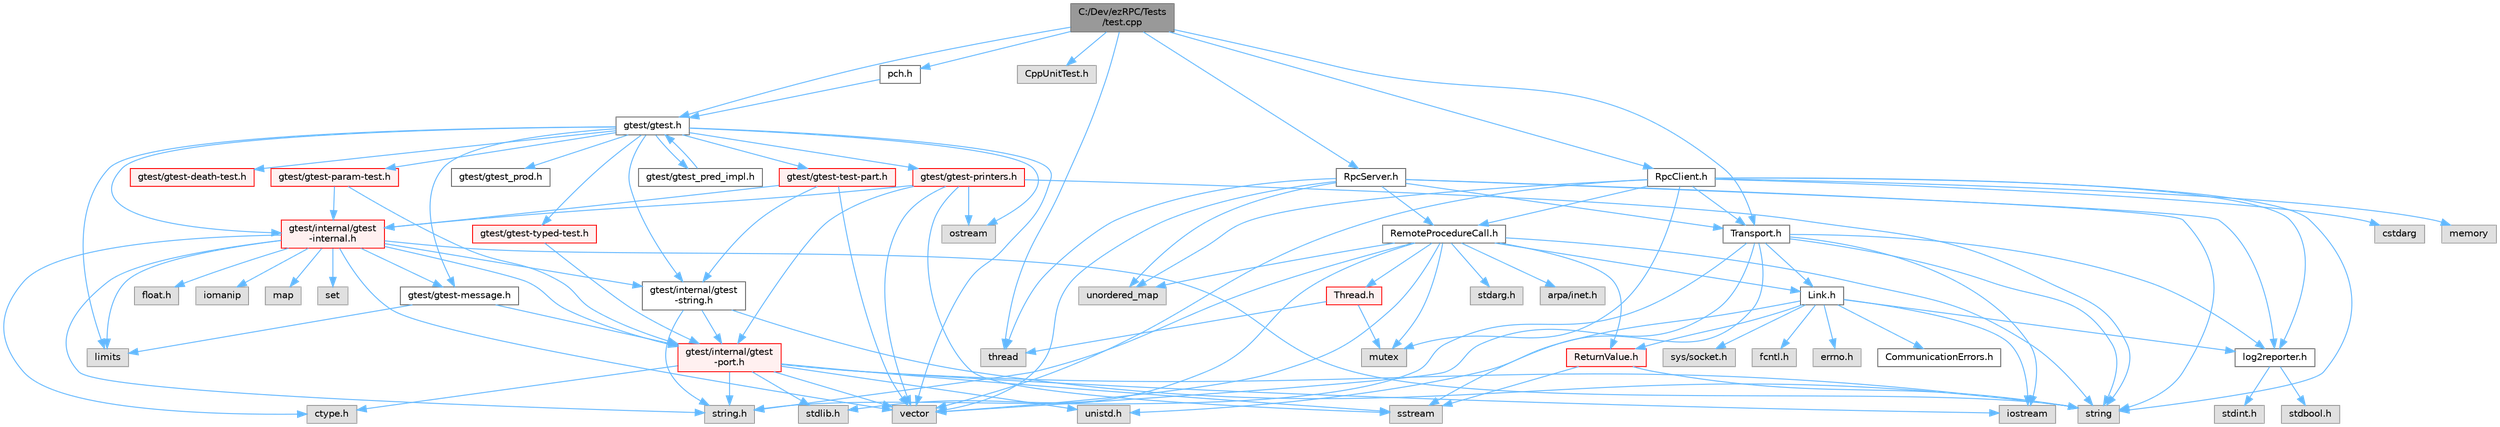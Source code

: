 digraph "C:/Dev/ezRPC/Tests/test.cpp"
{
 // LATEX_PDF_SIZE
  bgcolor="transparent";
  edge [fontname=Helvetica,fontsize=10,labelfontname=Helvetica,labelfontsize=10];
  node [fontname=Helvetica,fontsize=10,shape=box,height=0.2,width=0.4];
  Node1 [id="Node000001",label="C:/Dev/ezRPC/Tests\l/test.cpp",height=0.2,width=0.4,color="gray40", fillcolor="grey60", style="filled", fontcolor="black",tooltip=" "];
  Node1 -> Node2 [id="edge1_Node000001_Node000002",color="steelblue1",style="solid",tooltip=" "];
  Node2 [id="Node000002",label="pch.h",height=0.2,width=0.4,color="grey40", fillcolor="white", style="filled",URL="$_tests_2pch_8h.html",tooltip=" "];
  Node2 -> Node3 [id="edge2_Node000002_Node000003",color="steelblue1",style="solid",tooltip=" "];
  Node3 [id="Node000003",label="gtest/gtest.h",height=0.2,width=0.4,color="grey40", fillcolor="white", style="filled",URL="$gtest_8h.html",tooltip=" "];
  Node3 -> Node4 [id="edge3_Node000003_Node000004",color="steelblue1",style="solid",tooltip=" "];
  Node4 [id="Node000004",label="limits",height=0.2,width=0.4,color="grey60", fillcolor="#E0E0E0", style="filled",tooltip=" "];
  Node3 -> Node5 [id="edge4_Node000003_Node000005",color="steelblue1",style="solid",tooltip=" "];
  Node5 [id="Node000005",label="ostream",height=0.2,width=0.4,color="grey60", fillcolor="#E0E0E0", style="filled",tooltip=" "];
  Node3 -> Node6 [id="edge5_Node000003_Node000006",color="steelblue1",style="solid",tooltip=" "];
  Node6 [id="Node000006",label="vector",height=0.2,width=0.4,color="grey60", fillcolor="#E0E0E0", style="filled",tooltip=" "];
  Node3 -> Node7 [id="edge6_Node000003_Node000007",color="steelblue1",style="solid",tooltip=" "];
  Node7 [id="Node000007",label="gtest/internal/gtest\l-internal.h",height=0.2,width=0.4,color="red", fillcolor="#FFF0F0", style="filled",URL="$gtest-internal_8h.html",tooltip=" "];
  Node7 -> Node8 [id="edge7_Node000007_Node000008",color="steelblue1",style="solid",tooltip=" "];
  Node8 [id="Node000008",label="gtest/internal/gtest\l-port.h",height=0.2,width=0.4,color="red", fillcolor="#FFF0F0", style="filled",URL="$gtest-port_8h.html",tooltip=" "];
  Node8 -> Node9 [id="edge8_Node000008_Node000009",color="steelblue1",style="solid",tooltip=" "];
  Node9 [id="Node000009",label="ctype.h",height=0.2,width=0.4,color="grey60", fillcolor="#E0E0E0", style="filled",tooltip=" "];
  Node8 -> Node11 [id="edge9_Node000008_Node000011",color="steelblue1",style="solid",tooltip=" "];
  Node11 [id="Node000011",label="stdlib.h",height=0.2,width=0.4,color="grey60", fillcolor="#E0E0E0", style="filled",tooltip=" "];
  Node8 -> Node13 [id="edge10_Node000008_Node000013",color="steelblue1",style="solid",tooltip=" "];
  Node13 [id="Node000013",label="string.h",height=0.2,width=0.4,color="grey60", fillcolor="#E0E0E0", style="filled",tooltip=" "];
  Node8 -> Node16 [id="edge11_Node000008_Node000016",color="steelblue1",style="solid",tooltip=" "];
  Node16 [id="Node000016",label="string",height=0.2,width=0.4,color="grey60", fillcolor="#E0E0E0", style="filled",tooltip=" "];
  Node8 -> Node18 [id="edge12_Node000008_Node000018",color="steelblue1",style="solid",tooltip=" "];
  Node18 [id="Node000018",label="iostream",height=0.2,width=0.4,color="grey60", fillcolor="#E0E0E0", style="filled",tooltip=" "];
  Node8 -> Node19 [id="edge13_Node000008_Node000019",color="steelblue1",style="solid",tooltip=" "];
  Node19 [id="Node000019",label="sstream",height=0.2,width=0.4,color="grey60", fillcolor="#E0E0E0", style="filled",tooltip=" "];
  Node8 -> Node6 [id="edge14_Node000008_Node000006",color="steelblue1",style="solid",tooltip=" "];
  Node8 -> Node23 [id="edge15_Node000008_Node000023",color="steelblue1",style="solid",tooltip=" "];
  Node23 [id="Node000023",label="unistd.h",height=0.2,width=0.4,color="grey60", fillcolor="#E0E0E0", style="filled",tooltip=" "];
  Node7 -> Node9 [id="edge16_Node000007_Node000009",color="steelblue1",style="solid",tooltip=" "];
  Node7 -> Node28 [id="edge17_Node000007_Node000028",color="steelblue1",style="solid",tooltip=" "];
  Node28 [id="Node000028",label="float.h",height=0.2,width=0.4,color="grey60", fillcolor="#E0E0E0", style="filled",tooltip=" "];
  Node7 -> Node13 [id="edge18_Node000007_Node000013",color="steelblue1",style="solid",tooltip=" "];
  Node7 -> Node29 [id="edge19_Node000007_Node000029",color="steelblue1",style="solid",tooltip=" "];
  Node29 [id="Node000029",label="iomanip",height=0.2,width=0.4,color="grey60", fillcolor="#E0E0E0", style="filled",tooltip=" "];
  Node7 -> Node4 [id="edge20_Node000007_Node000004",color="steelblue1",style="solid",tooltip=" "];
  Node7 -> Node30 [id="edge21_Node000007_Node000030",color="steelblue1",style="solid",tooltip=" "];
  Node30 [id="Node000030",label="map",height=0.2,width=0.4,color="grey60", fillcolor="#E0E0E0", style="filled",tooltip=" "];
  Node7 -> Node31 [id="edge22_Node000007_Node000031",color="steelblue1",style="solid",tooltip=" "];
  Node31 [id="Node000031",label="set",height=0.2,width=0.4,color="grey60", fillcolor="#E0E0E0", style="filled",tooltip=" "];
  Node7 -> Node16 [id="edge23_Node000007_Node000016",color="steelblue1",style="solid",tooltip=" "];
  Node7 -> Node6 [id="edge24_Node000007_Node000006",color="steelblue1",style="solid",tooltip=" "];
  Node7 -> Node32 [id="edge25_Node000007_Node000032",color="steelblue1",style="solid",tooltip=" "];
  Node32 [id="Node000032",label="gtest/gtest-message.h",height=0.2,width=0.4,color="grey40", fillcolor="white", style="filled",URL="$gtest-message_8h.html",tooltip=" "];
  Node32 -> Node4 [id="edge26_Node000032_Node000004",color="steelblue1",style="solid",tooltip=" "];
  Node32 -> Node8 [id="edge27_Node000032_Node000008",color="steelblue1",style="solid",tooltip=" "];
  Node7 -> Node34 [id="edge28_Node000007_Node000034",color="steelblue1",style="solid",tooltip=" "];
  Node34 [id="Node000034",label="gtest/internal/gtest\l-string.h",height=0.2,width=0.4,color="grey40", fillcolor="white", style="filled",URL="$gtest-string_8h.html",tooltip=" "];
  Node34 -> Node13 [id="edge29_Node000034_Node000013",color="steelblue1",style="solid",tooltip=" "];
  Node34 -> Node16 [id="edge30_Node000034_Node000016",color="steelblue1",style="solid",tooltip=" "];
  Node34 -> Node8 [id="edge31_Node000034_Node000008",color="steelblue1",style="solid",tooltip=" "];
  Node3 -> Node34 [id="edge32_Node000003_Node000034",color="steelblue1",style="solid",tooltip=" "];
  Node3 -> Node36 [id="edge33_Node000003_Node000036",color="steelblue1",style="solid",tooltip=" "];
  Node36 [id="Node000036",label="gtest/gtest-death-test.h",height=0.2,width=0.4,color="red", fillcolor="#FFF0F0", style="filled",URL="$gtest-death-test_8h.html",tooltip=" "];
  Node3 -> Node32 [id="edge34_Node000003_Node000032",color="steelblue1",style="solid",tooltip=" "];
  Node3 -> Node38 [id="edge35_Node000003_Node000038",color="steelblue1",style="solid",tooltip=" "];
  Node38 [id="Node000038",label="gtest/gtest-param-test.h",height=0.2,width=0.4,color="red", fillcolor="#FFF0F0", style="filled",URL="$gtest-param-test_8h.html",tooltip=" "];
  Node38 -> Node8 [id="edge36_Node000038_Node000008",color="steelblue1",style="solid",tooltip=" "];
  Node38 -> Node7 [id="edge37_Node000038_Node000007",color="steelblue1",style="solid",tooltip=" "];
  Node3 -> Node43 [id="edge38_Node000003_Node000043",color="steelblue1",style="solid",tooltip=" "];
  Node43 [id="Node000043",label="gtest/gtest-printers.h",height=0.2,width=0.4,color="red", fillcolor="#FFF0F0", style="filled",URL="$gtest-printers_8h.html",tooltip=" "];
  Node43 -> Node5 [id="edge39_Node000043_Node000005",color="steelblue1",style="solid",tooltip=" "];
  Node43 -> Node19 [id="edge40_Node000043_Node000019",color="steelblue1",style="solid",tooltip=" "];
  Node43 -> Node16 [id="edge41_Node000043_Node000016",color="steelblue1",style="solid",tooltip=" "];
  Node43 -> Node6 [id="edge42_Node000043_Node000006",color="steelblue1",style="solid",tooltip=" "];
  Node43 -> Node8 [id="edge43_Node000043_Node000008",color="steelblue1",style="solid",tooltip=" "];
  Node43 -> Node7 [id="edge44_Node000043_Node000007",color="steelblue1",style="solid",tooltip=" "];
  Node3 -> Node46 [id="edge45_Node000003_Node000046",color="steelblue1",style="solid",tooltip=" "];
  Node46 [id="Node000046",label="gtest/gtest_prod.h",height=0.2,width=0.4,color="grey40", fillcolor="white", style="filled",URL="$gtest__prod_8h.html",tooltip=" "];
  Node3 -> Node47 [id="edge46_Node000003_Node000047",color="steelblue1",style="solid",tooltip=" "];
  Node47 [id="Node000047",label="gtest/gtest-test-part.h",height=0.2,width=0.4,color="red", fillcolor="#FFF0F0", style="filled",URL="$gtest-test-part_8h.html",tooltip=" "];
  Node47 -> Node6 [id="edge47_Node000047_Node000006",color="steelblue1",style="solid",tooltip=" "];
  Node47 -> Node7 [id="edge48_Node000047_Node000007",color="steelblue1",style="solid",tooltip=" "];
  Node47 -> Node34 [id="edge49_Node000047_Node000034",color="steelblue1",style="solid",tooltip=" "];
  Node3 -> Node49 [id="edge50_Node000003_Node000049",color="steelblue1",style="solid",tooltip=" "];
  Node49 [id="Node000049",label="gtest/gtest-typed-test.h",height=0.2,width=0.4,color="red", fillcolor="#FFF0F0", style="filled",URL="$gtest-typed-test_8h.html",tooltip=" "];
  Node49 -> Node8 [id="edge51_Node000049_Node000008",color="steelblue1",style="solid",tooltip=" "];
  Node3 -> Node50 [id="edge52_Node000003_Node000050",color="steelblue1",style="solid",tooltip=" "];
  Node50 [id="Node000050",label="gtest/gtest_pred_impl.h",height=0.2,width=0.4,color="grey40", fillcolor="white", style="filled",URL="$gtest__pred__impl_8h.html",tooltip=" "];
  Node50 -> Node3 [id="edge53_Node000050_Node000003",color="steelblue1",style="solid",tooltip=" "];
  Node1 -> Node51 [id="edge54_Node000001_Node000051",color="steelblue1",style="solid",tooltip=" "];
  Node51 [id="Node000051",label="CppUnitTest.h",height=0.2,width=0.4,color="grey60", fillcolor="#E0E0E0", style="filled",tooltip=" "];
  Node1 -> Node52 [id="edge55_Node000001_Node000052",color="steelblue1",style="solid",tooltip=" "];
  Node52 [id="Node000052",label="RpcServer.h",height=0.2,width=0.4,color="grey40", fillcolor="white", style="filled",URL="$_r_p_c_server_8h.html",tooltip=" "];
  Node52 -> Node6 [id="edge56_Node000052_Node000006",color="steelblue1",style="solid",tooltip=" "];
  Node52 -> Node16 [id="edge57_Node000052_Node000016",color="steelblue1",style="solid",tooltip=" "];
  Node52 -> Node53 [id="edge58_Node000052_Node000053",color="steelblue1",style="solid",tooltip=" "];
  Node53 [id="Node000053",label="unordered_map",height=0.2,width=0.4,color="grey60", fillcolor="#E0E0E0", style="filled",tooltip=" "];
  Node52 -> Node54 [id="edge59_Node000052_Node000054",color="steelblue1",style="solid",tooltip=" "];
  Node54 [id="Node000054",label="thread",height=0.2,width=0.4,color="grey60", fillcolor="#E0E0E0", style="filled",tooltip=" "];
  Node52 -> Node55 [id="edge60_Node000052_Node000055",color="steelblue1",style="solid",tooltip=" "];
  Node55 [id="Node000055",label="log2reporter.h",height=0.2,width=0.4,color="grey40", fillcolor="white", style="filled",URL="$log2reporter_8h.html",tooltip=" "];
  Node55 -> Node56 [id="edge61_Node000055_Node000056",color="steelblue1",style="solid",tooltip=" "];
  Node56 [id="Node000056",label="stdint.h",height=0.2,width=0.4,color="grey60", fillcolor="#E0E0E0", style="filled",tooltip=" "];
  Node55 -> Node57 [id="edge62_Node000055_Node000057",color="steelblue1",style="solid",tooltip=" "];
  Node57 [id="Node000057",label="stdbool.h",height=0.2,width=0.4,color="grey60", fillcolor="#E0E0E0", style="filled",tooltip=" "];
  Node52 -> Node58 [id="edge63_Node000052_Node000058",color="steelblue1",style="solid",tooltip=" "];
  Node58 [id="Node000058",label="Transport.h",height=0.2,width=0.4,color="grey40", fillcolor="white", style="filled",URL="$_transport_8h.html",tooltip=" "];
  Node58 -> Node13 [id="edge64_Node000058_Node000013",color="steelblue1",style="solid",tooltip=" "];
  Node58 -> Node19 [id="edge65_Node000058_Node000019",color="steelblue1",style="solid",tooltip=" "];
  Node58 -> Node18 [id="edge66_Node000058_Node000018",color="steelblue1",style="solid",tooltip=" "];
  Node58 -> Node6 [id="edge67_Node000058_Node000006",color="steelblue1",style="solid",tooltip=" "];
  Node58 -> Node16 [id="edge68_Node000058_Node000016",color="steelblue1",style="solid",tooltip=" "];
  Node58 -> Node55 [id="edge69_Node000058_Node000055",color="steelblue1",style="solid",tooltip=" "];
  Node58 -> Node59 [id="edge70_Node000058_Node000059",color="steelblue1",style="solid",tooltip=" "];
  Node59 [id="Node000059",label="Link.h",height=0.2,width=0.4,color="grey40", fillcolor="white", style="filled",URL="$_link_8h.html",tooltip=" "];
  Node59 -> Node23 [id="edge71_Node000059_Node000023",color="steelblue1",style="solid",tooltip=" "];
  Node59 -> Node60 [id="edge72_Node000059_Node000060",color="steelblue1",style="solid",tooltip=" "];
  Node60 [id="Node000060",label="sys/socket.h",height=0.2,width=0.4,color="grey60", fillcolor="#E0E0E0", style="filled",tooltip=" "];
  Node59 -> Node18 [id="edge73_Node000059_Node000018",color="steelblue1",style="solid",tooltip=" "];
  Node59 -> Node61 [id="edge74_Node000059_Node000061",color="steelblue1",style="solid",tooltip=" "];
  Node61 [id="Node000061",label="fcntl.h",height=0.2,width=0.4,color="grey60", fillcolor="#E0E0E0", style="filled",tooltip=" "];
  Node59 -> Node62 [id="edge75_Node000059_Node000062",color="steelblue1",style="solid",tooltip=" "];
  Node62 [id="Node000062",label="errno.h",height=0.2,width=0.4,color="grey60", fillcolor="#E0E0E0", style="filled",tooltip=" "];
  Node59 -> Node55 [id="edge76_Node000059_Node000055",color="steelblue1",style="solid",tooltip=" "];
  Node59 -> Node63 [id="edge77_Node000059_Node000063",color="steelblue1",style="solid",tooltip=" "];
  Node63 [id="Node000063",label="ReturnValue.h",height=0.2,width=0.4,color="red", fillcolor="#FFF0F0", style="filled",URL="$_return_value_8h.html",tooltip=" "];
  Node63 -> Node16 [id="edge78_Node000063_Node000016",color="steelblue1",style="solid",tooltip=" "];
  Node63 -> Node19 [id="edge79_Node000063_Node000019",color="steelblue1",style="solid",tooltip=" "];
  Node59 -> Node67 [id="edge80_Node000059_Node000067",color="steelblue1",style="solid",tooltip=" "];
  Node67 [id="Node000067",label="CommunicationErrors.h",height=0.2,width=0.4,color="grey40", fillcolor="white", style="filled",URL="$_communication_errors_8h.html",tooltip=" "];
  Node52 -> Node68 [id="edge81_Node000052_Node000068",color="steelblue1",style="solid",tooltip=" "];
  Node68 [id="Node000068",label="RemoteProcedureCall.h",height=0.2,width=0.4,color="grey40", fillcolor="white", style="filled",URL="$_remote_procedure_call_8h.html",tooltip=" "];
  Node68 -> Node16 [id="edge82_Node000068_Node000016",color="steelblue1",style="solid",tooltip=" "];
  Node68 -> Node6 [id="edge83_Node000068_Node000006",color="steelblue1",style="solid",tooltip=" "];
  Node68 -> Node69 [id="edge84_Node000068_Node000069",color="steelblue1",style="solid",tooltip=" "];
  Node69 [id="Node000069",label="mutex",height=0.2,width=0.4,color="grey60", fillcolor="#E0E0E0", style="filled",tooltip=" "];
  Node68 -> Node53 [id="edge85_Node000068_Node000053",color="steelblue1",style="solid",tooltip=" "];
  Node68 -> Node70 [id="edge86_Node000068_Node000070",color="steelblue1",style="solid",tooltip=" "];
  Node70 [id="Node000070",label="stdarg.h",height=0.2,width=0.4,color="grey60", fillcolor="#E0E0E0", style="filled",tooltip=" "];
  Node68 -> Node59 [id="edge87_Node000068_Node000059",color="steelblue1",style="solid",tooltip=" "];
  Node68 -> Node13 [id="edge88_Node000068_Node000013",color="steelblue1",style="solid",tooltip=" "];
  Node68 -> Node11 [id="edge89_Node000068_Node000011",color="steelblue1",style="solid",tooltip=" "];
  Node68 -> Node71 [id="edge90_Node000068_Node000071",color="steelblue1",style="solid",tooltip=" "];
  Node71 [id="Node000071",label="Thread.h",height=0.2,width=0.4,color="red", fillcolor="#FFF0F0", style="filled",URL="$_thread_8h.html",tooltip=" "];
  Node71 -> Node54 [id="edge91_Node000071_Node000054",color="steelblue1",style="solid",tooltip=" "];
  Node71 -> Node69 [id="edge92_Node000071_Node000069",color="steelblue1",style="solid",tooltip=" "];
  Node68 -> Node63 [id="edge93_Node000068_Node000063",color="steelblue1",style="solid",tooltip=" "];
  Node68 -> Node73 [id="edge94_Node000068_Node000073",color="steelblue1",style="solid",tooltip=" "];
  Node73 [id="Node000073",label="arpa/inet.h",height=0.2,width=0.4,color="grey60", fillcolor="#E0E0E0", style="filled",tooltip=" "];
  Node1 -> Node74 [id="edge95_Node000001_Node000074",color="steelblue1",style="solid",tooltip=" "];
  Node74 [id="Node000074",label="RpcClient.h",height=0.2,width=0.4,color="grey40", fillcolor="white", style="filled",URL="$_r_p_c_client_8h.html",tooltip=" "];
  Node74 -> Node16 [id="edge96_Node000074_Node000016",color="steelblue1",style="solid",tooltip=" "];
  Node74 -> Node75 [id="edge97_Node000074_Node000075",color="steelblue1",style="solid",tooltip=" "];
  Node75 [id="Node000075",label="cstdarg",height=0.2,width=0.4,color="grey60", fillcolor="#E0E0E0", style="filled",tooltip=" "];
  Node74 -> Node76 [id="edge98_Node000074_Node000076",color="steelblue1",style="solid",tooltip=" "];
  Node76 [id="Node000076",label="memory",height=0.2,width=0.4,color="grey60", fillcolor="#E0E0E0", style="filled",tooltip=" "];
  Node74 -> Node6 [id="edge99_Node000074_Node000006",color="steelblue1",style="solid",tooltip=" "];
  Node74 -> Node69 [id="edge100_Node000074_Node000069",color="steelblue1",style="solid",tooltip=" "];
  Node74 -> Node53 [id="edge101_Node000074_Node000053",color="steelblue1",style="solid",tooltip=" "];
  Node74 -> Node55 [id="edge102_Node000074_Node000055",color="steelblue1",style="solid",tooltip=" "];
  Node74 -> Node58 [id="edge103_Node000074_Node000058",color="steelblue1",style="solid",tooltip=" "];
  Node74 -> Node68 [id="edge104_Node000074_Node000068",color="steelblue1",style="solid",tooltip=" "];
  Node1 -> Node58 [id="edge105_Node000001_Node000058",color="steelblue1",style="solid",tooltip=" "];
  Node1 -> Node3 [id="edge106_Node000001_Node000003",color="steelblue1",style="solid",tooltip=" "];
  Node1 -> Node54 [id="edge107_Node000001_Node000054",color="steelblue1",style="solid",tooltip=" "];
}
